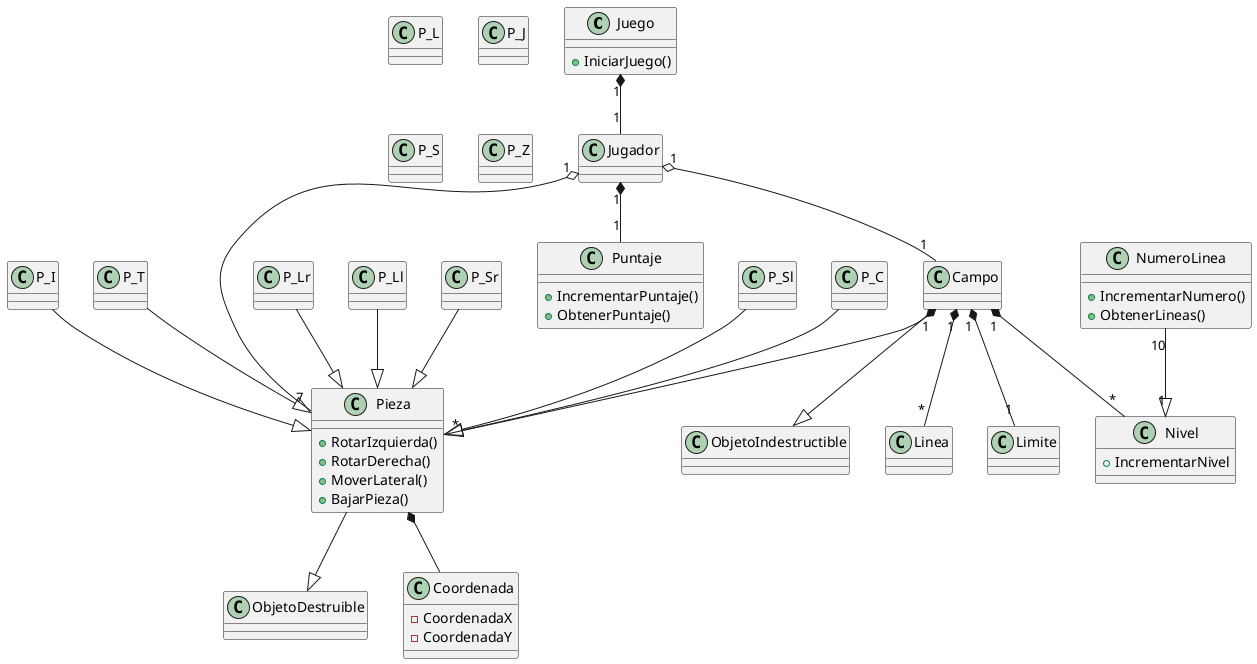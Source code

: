 @startuml Tetris

class Juego{
    + IniciarJuego()
}
class Jugador

class Campo
class Pieza{
    + RotarIzquierda()
    + RotarDerecha()
    + MoverLateral()
    + BajarPieza()
}
class P_C
class P_I
class P_T
class P_L
class P_J
class P_S
class P_Z
class Puntaje{
    + IncrementarPuntaje()
    + ObtenerPuntaje()
}
class Nivel{
    + IncrementarNivel
}
class NumeroLinea{
    + IncrementarNumero()
    + ObtenerLineas()
}
class Limite
class ObjetoDestruible
class ObjetoIndestructible
class Coordenada{
    - CoordenadaX
    - CoordenadaY
}

Juego "1" *-- "1" Jugador
Jugador "1" o-- "1" Campo
Jugador "1" *-- "1" Puntaje
Jugador "1" o-- "7" Pieza
Campo "1" *-- "*" Nivel
Campo "1" *-- "*" Pieza
Campo "1" *-- "*" Linea
Campo "1" *-- "1" Limite
NumeroLinea "10" --|> "1" Nivel 

Campo --|> ObjetoIndestructible
Pieza --|> ObjetoDestruible
P_C --|> Pieza
P_I --|> Pieza
P_T --|> Pieza
P_Lr --|> Pieza
P_Ll --|> Pieza
P_Sr --|> Pieza
P_Sl --|> Pieza
Pieza *-- Coordenada

@enduml
